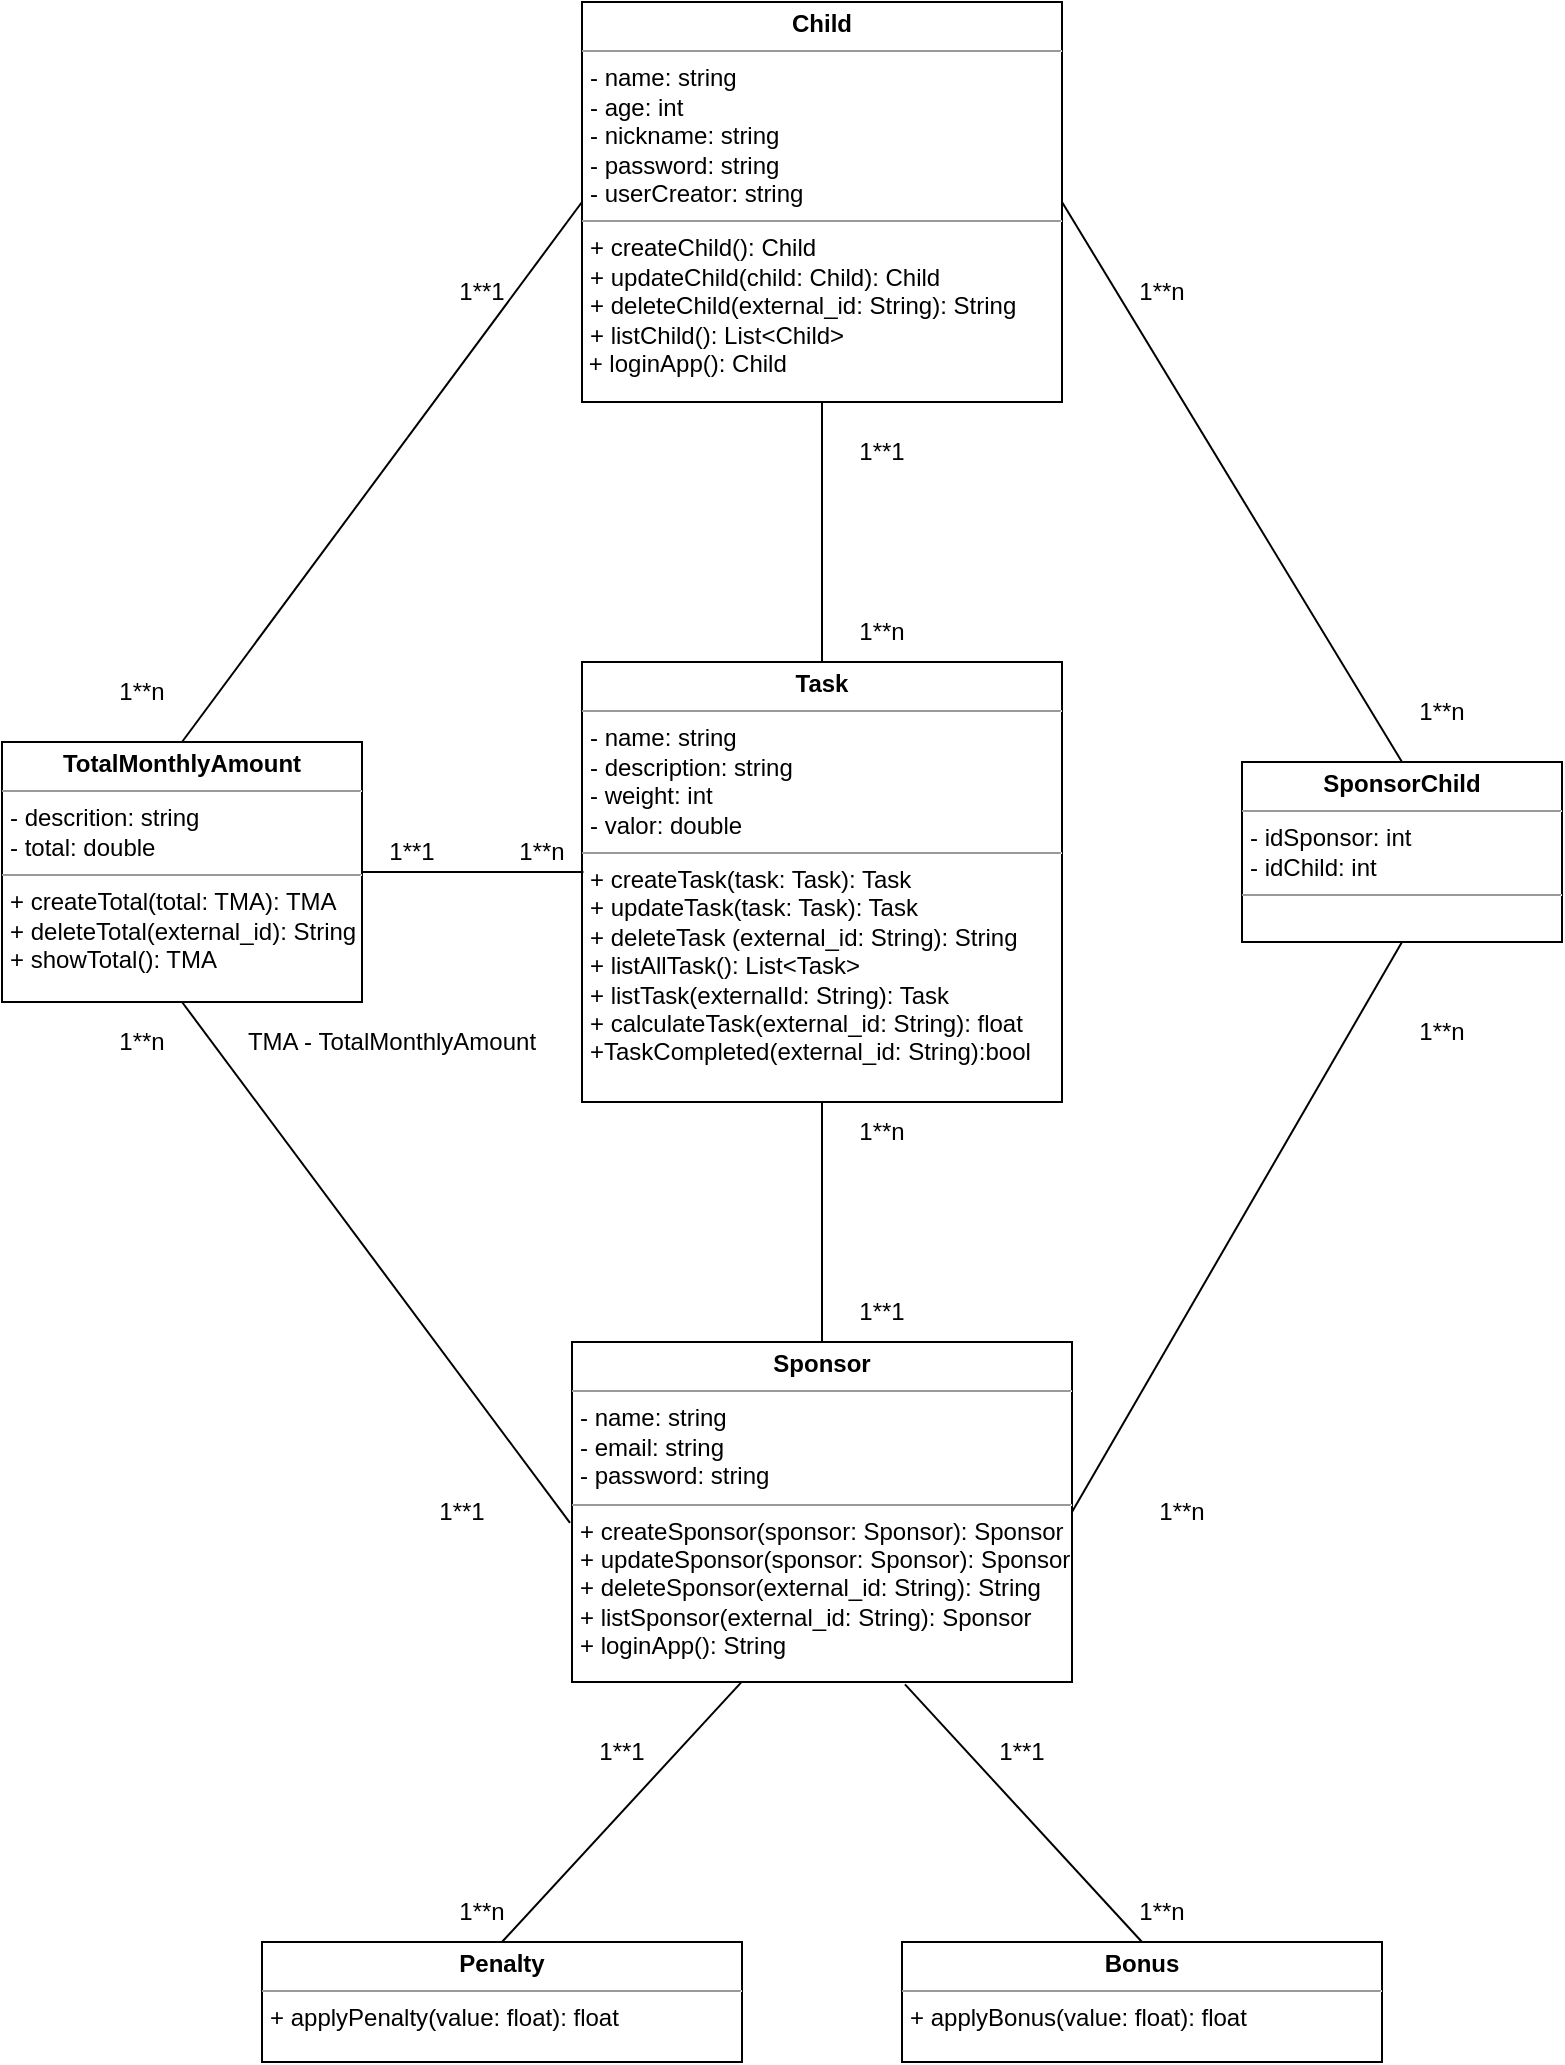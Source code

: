 <mxfile version="21.4.0" type="device">
  <diagram name="Page-1" id="lGCMH7KtWu7vIasApuW6">
    <mxGraphModel dx="880" dy="484" grid="1" gridSize="10" guides="1" tooltips="1" connect="1" arrows="1" fold="1" page="1" pageScale="1" pageWidth="850" pageHeight="1100" math="0" shadow="0">
      <root>
        <mxCell id="0" />
        <mxCell id="1" parent="0" />
        <mxCell id="6VntTzewP2smUPdBx_FQ-1" value="&lt;p style=&quot;margin:0px;margin-top:4px;text-align:center;&quot;&gt;&lt;b&gt;Sponsor&lt;/b&gt;&lt;/p&gt;&lt;hr size=&quot;1&quot;&gt;&lt;p style=&quot;margin:0px;margin-left:4px;&quot;&gt;&lt;span style=&quot;background-color: initial;&quot;&gt;- name: string&lt;/span&gt;&lt;br&gt;&lt;/p&gt;&lt;p style=&quot;margin:0px;margin-left:4px;&quot;&gt;- email: string&lt;/p&gt;&lt;p style=&quot;margin:0px;margin-left:4px;&quot;&gt;- password: string&lt;/p&gt;&lt;hr size=&quot;1&quot;&gt;&lt;p style=&quot;border-color: var(--border-color); margin: 0px 0px 0px 4px;&quot;&gt;+ createSponsor(sponsor: Sponsor): Sponsor&lt;/p&gt;&lt;p style=&quot;border-color: var(--border-color); margin: 0px 0px 0px 4px;&quot;&gt;+ updateSponsor(sponsor: Sponsor): Sponsor&lt;br style=&quot;border-color: var(--border-color);&quot;&gt;&lt;/p&gt;&lt;p style=&quot;border-color: var(--border-color); margin: 0px 0px 0px 4px;&quot;&gt;+ deleteSponsor(external_id: String): String&lt;/p&gt;&lt;p style=&quot;border-color: var(--border-color); margin: 0px 0px 0px 4px;&quot;&gt;+ listSponsor(external_id: String): Sponsor&lt;/p&gt;&lt;p style=&quot;margin:0px;margin-left:4px;&quot;&gt;+ loginApp(): String&lt;/p&gt;&lt;p style=&quot;margin:0px;margin-left:4px;&quot;&gt;&lt;br&gt;&lt;/p&gt;" style="verticalAlign=top;align=left;overflow=fill;fontSize=12;fontFamily=Helvetica;html=1;whiteSpace=wrap;" parent="1" vertex="1">
          <mxGeometry x="315" y="700" width="250" height="170" as="geometry" />
        </mxCell>
        <mxCell id="6VntTzewP2smUPdBx_FQ-5" value="&lt;p style=&quot;margin:0px;margin-top:4px;text-align:center;&quot;&gt;&lt;b&gt;Child&lt;/b&gt;&lt;/p&gt;&lt;hr size=&quot;1&quot;&gt;&lt;p style=&quot;margin:0px;margin-left:4px;&quot;&gt;&lt;span style=&quot;background-color: initial;&quot;&gt;- name: string&lt;/span&gt;&lt;br&gt;&lt;/p&gt;&lt;p style=&quot;margin:0px;margin-left:4px;&quot;&gt;- age: int&lt;/p&gt;&lt;p style=&quot;margin:0px;margin-left:4px;&quot;&gt;&lt;span style=&quot;background-color: initial;&quot;&gt;- nickname: string&lt;/span&gt;&lt;br&gt;&lt;/p&gt;&lt;p style=&quot;border-color: var(--border-color); margin: 0px 0px 0px 4px;&quot;&gt;- password: string&lt;/p&gt;&lt;p style=&quot;margin:0px;margin-left:4px;&quot;&gt;- userCreator: string&lt;/p&gt;&lt;hr size=&quot;1&quot;&gt;&lt;p style=&quot;margin:0px;margin-left:4px;&quot;&gt;+ createChild(): Child&lt;/p&gt;&lt;p style=&quot;margin:0px;margin-left:4px;&quot;&gt;+ updateChild(child: Child): Child&lt;br&gt;&lt;/p&gt;&lt;p style=&quot;margin:0px;margin-left:4px;&quot;&gt;+ deleteChild(external_id: String): String&lt;/p&gt;&lt;p style=&quot;margin:0px;margin-left:4px;&quot;&gt;+ listChild(): List&amp;lt;Child&amp;gt;&lt;br&gt;&lt;/p&gt;&lt;span style=&quot;background-color: initial;&quot;&gt;&amp;nbsp;+ loginApp(): Child&lt;/span&gt;" style="verticalAlign=top;align=left;overflow=fill;fontSize=12;fontFamily=Helvetica;html=1;whiteSpace=wrap;" parent="1" vertex="1">
          <mxGeometry x="320" y="30" width="240" height="200" as="geometry" />
        </mxCell>
        <mxCell id="6VntTzewP2smUPdBx_FQ-8" value="&lt;p style=&quot;margin:0px;margin-top:4px;text-align:center;&quot;&gt;&lt;b&gt;Task&lt;/b&gt;&lt;/p&gt;&lt;hr size=&quot;1&quot;&gt;&lt;p style=&quot;margin:0px;margin-left:4px;&quot;&gt;- name: string&lt;/p&gt;&lt;p style=&quot;margin:0px;margin-left:4px;&quot;&gt;- description: string&lt;span style=&quot;background-color: initial;&quot;&gt;&lt;br&gt;&lt;/span&gt;&lt;/p&gt;&lt;p style=&quot;margin:0px;margin-left:4px;&quot;&gt;&lt;span style=&quot;background-color: initial;&quot;&gt;- weight: int&lt;/span&gt;&lt;/p&gt;&lt;p style=&quot;margin:0px;margin-left:4px;&quot;&gt;&lt;span style=&quot;background-color: initial;&quot;&gt;- valor: double&lt;/span&gt;&lt;/p&gt;&lt;hr style=&quot;border-color: var(--border-color);&quot; size=&quot;1&quot;&gt;&lt;p style=&quot;border-color: var(--border-color); margin: 0px 0px 0px 4px;&quot;&gt;+ createTask(task: Task): Task&lt;/p&gt;&lt;p style=&quot;border-color: var(--border-color); margin: 0px 0px 0px 4px;&quot;&gt;+ updateTask(task: Task): Task&lt;/p&gt;&lt;p style=&quot;border-color: var(--border-color); margin: 0px 0px 0px 4px;&quot;&gt;+ deleteTask (external_id: String): String&lt;/p&gt;&lt;p style=&quot;border-color: var(--border-color); margin: 0px 0px 0px 4px;&quot;&gt;+ listAllTask(): List&amp;lt;Task&amp;gt;&lt;/p&gt;&lt;p style=&quot;border-color: var(--border-color); margin: 0px 0px 0px 4px;&quot;&gt;+ listTask(externalId: String): Task&lt;/p&gt;&lt;p style=&quot;border-color: var(--border-color); margin: 0px 0px 0px 4px;&quot;&gt;+ calculateTask(external_id: String): float&lt;br&gt;&lt;/p&gt;&lt;p style=&quot;border-color: var(--border-color); margin: 0px 0px 0px 4px;&quot;&gt;+TaskCompleted(external_id: String):bool&lt;/p&gt;" style="verticalAlign=top;align=left;overflow=fill;fontSize=12;fontFamily=Helvetica;html=1;whiteSpace=wrap;" parent="1" vertex="1">
          <mxGeometry x="320" y="360" width="240" height="220" as="geometry" />
        </mxCell>
        <mxCell id="6VntTzewP2smUPdBx_FQ-12" value="&lt;p style=&quot;margin:0px;margin-top:4px;text-align:center;&quot;&gt;&lt;b&gt;TotalMonthlyAmount&lt;/b&gt;&lt;br&gt;&lt;/p&gt;&lt;hr size=&quot;1&quot;&gt;&lt;p style=&quot;margin:0px;margin-left:4px;&quot;&gt;&lt;span style=&quot;background-color: initial;&quot;&gt;- descrition: string&lt;/span&gt;&lt;br&gt;&lt;/p&gt;&lt;p style=&quot;margin:0px;margin-left:4px;&quot;&gt;- total: double&lt;/p&gt;&lt;hr size=&quot;1&quot;&gt;&lt;p style=&quot;margin:0px;margin-left:4px;&quot;&gt;+ createTotal(total: TMA): TMA&lt;/p&gt;&lt;p style=&quot;margin:0px;margin-left:4px;&quot;&gt;+ deleteTotal(external_id): String&lt;/p&gt;&lt;p style=&quot;margin:0px;margin-left:4px;&quot;&gt;+ showTotal(): TMA&lt;/p&gt;" style="verticalAlign=top;align=left;overflow=fill;fontSize=12;fontFamily=Helvetica;html=1;whiteSpace=wrap;" parent="1" vertex="1">
          <mxGeometry x="30" y="400" width="180" height="130" as="geometry" />
        </mxCell>
        <mxCell id="DOYxekTHyaFO2Itq2V2q-3" value="&lt;p style=&quot;border-color: var(--border-color); margin: 4px 0px 0px; text-align: center;&quot;&gt;&lt;b style=&quot;border-color: var(--border-color);&quot;&gt;Bonus&lt;/b&gt;&lt;/p&gt;&lt;hr style=&quot;border-color: var(--border-color);&quot; size=&quot;1&quot;&gt;&lt;p style=&quot;border-color: var(--border-color); margin: 0px 0px 0px 4px;&quot;&gt;+ applyBonus(value: float): float&lt;/p&gt;&lt;p style=&quot;border-color: var(--border-color); margin: 0px 0px 0px 4px;&quot;&gt;&lt;br style=&quot;border-color: var(--border-color);&quot;&gt;&lt;/p&gt;" style="verticalAlign=top;align=left;overflow=fill;fontSize=12;fontFamily=Helvetica;html=1;whiteSpace=wrap;" parent="1" vertex="1">
          <mxGeometry x="480" y="1000" width="240" height="60" as="geometry" />
        </mxCell>
        <mxCell id="DOYxekTHyaFO2Itq2V2q-5" value="&lt;p style=&quot;margin:0px;margin-top:4px;text-align:center;&quot;&gt;&lt;b&gt;Penalty&lt;/b&gt;&lt;br&gt;&lt;/p&gt;&lt;hr size=&quot;1&quot;&gt;&lt;p style=&quot;margin:0px;margin-left:4px;&quot;&gt;&lt;/p&gt;&lt;p style=&quot;margin:0px;margin-left:4px;&quot;&gt;+ apply&lt;span style=&quot;border-color: var(--border-color); text-align: center;&quot;&gt;Penalty&lt;/span&gt;(value: float): float&lt;/p&gt;&lt;p style=&quot;margin:0px;margin-left:4px;&quot;&gt;&lt;br&gt;&lt;/p&gt;&lt;p style=&quot;margin:0px;margin-left:4px;&quot;&gt;&lt;br&gt;&lt;/p&gt;" style="verticalAlign=top;align=left;overflow=fill;fontSize=12;fontFamily=Helvetica;html=1;whiteSpace=wrap;" parent="1" vertex="1">
          <mxGeometry x="160" y="1000" width="240" height="60" as="geometry" />
        </mxCell>
        <mxCell id="DOYxekTHyaFO2Itq2V2q-7" value="" style="endArrow=none;html=1;rounded=0;exitX=0.5;exitY=1;exitDx=0;exitDy=0;entryX=1;entryY=0.5;entryDx=0;entryDy=0;" parent="1" source="DOYxekTHyaFO2Itq2V2q-9" target="6VntTzewP2smUPdBx_FQ-1" edge="1">
          <mxGeometry x="-0.893" y="16" width="50" height="50" relative="1" as="geometry">
            <mxPoint x="639" y="470" as="sourcePoint" />
            <mxPoint x="625" y="600" as="targetPoint" />
            <mxPoint as="offset" />
          </mxGeometry>
        </mxCell>
        <mxCell id="DOYxekTHyaFO2Itq2V2q-9" value="&lt;p style=&quot;margin:0px;margin-top:4px;text-align:center;&quot;&gt;&lt;b&gt;SponsorChild&lt;/b&gt;&lt;/p&gt;&lt;hr size=&quot;1&quot;&gt;&lt;p style=&quot;margin:0px;margin-left:4px;&quot;&gt;&lt;span style=&quot;background-color: initial;&quot;&gt;- idSponsor: int&lt;/span&gt;&lt;br&gt;&lt;/p&gt;&lt;p style=&quot;margin:0px;margin-left:4px;&quot;&gt;- idChild: int&lt;/p&gt;&lt;hr size=&quot;1&quot;&gt;&lt;p style=&quot;margin:0px;margin-left:4px;&quot;&gt;&lt;br&gt;&lt;/p&gt;" style="verticalAlign=top;align=left;overflow=fill;fontSize=12;fontFamily=Helvetica;html=1;whiteSpace=wrap;" parent="1" vertex="1">
          <mxGeometry x="650" y="410" width="160" height="90" as="geometry" />
        </mxCell>
        <mxCell id="DOYxekTHyaFO2Itq2V2q-10" value="" style="endArrow=none;html=1;rounded=0;entryX=0.5;entryY=0;entryDx=0;entryDy=0;exitX=1;exitY=0.5;exitDx=0;exitDy=0;" parent="1" source="6VntTzewP2smUPdBx_FQ-5" target="DOYxekTHyaFO2Itq2V2q-9" edge="1">
          <mxGeometry x="0.838" y="24" width="50" height="50" relative="1" as="geometry">
            <mxPoint x="435" y="425" as="sourcePoint" />
            <mxPoint x="545" y="440" as="targetPoint" />
            <mxPoint as="offset" />
          </mxGeometry>
        </mxCell>
        <mxCell id="DOYxekTHyaFO2Itq2V2q-13" value="" style="endArrow=none;html=1;rounded=0;entryX=0.5;entryY=1;entryDx=0;entryDy=0;exitX=0.5;exitY=0;exitDx=0;exitDy=0;" parent="1" source="6VntTzewP2smUPdBx_FQ-8" target="6VntTzewP2smUPdBx_FQ-5" edge="1">
          <mxGeometry x="0.556" y="-15" width="50" height="50" relative="1" as="geometry">
            <mxPoint x="155" y="640" as="sourcePoint" />
            <mxPoint x="205" y="590" as="targetPoint" />
            <mxPoint as="offset" />
          </mxGeometry>
        </mxCell>
        <mxCell id="DOYxekTHyaFO2Itq2V2q-14" value="" style="endArrow=none;html=1;rounded=0;entryX=0.5;entryY=1;entryDx=0;entryDy=0;exitX=-0.004;exitY=0.532;exitDx=0;exitDy=0;exitPerimeter=0;" parent="1" source="6VntTzewP2smUPdBx_FQ-1" target="6VntTzewP2smUPdBx_FQ-12" edge="1">
          <mxGeometry x="-0.669" y="35" width="50" height="50" relative="1" as="geometry">
            <mxPoint x="95" y="850" as="sourcePoint" />
            <mxPoint x="269" y="620" as="targetPoint" />
            <mxPoint y="1" as="offset" />
          </mxGeometry>
        </mxCell>
        <mxCell id="DOYxekTHyaFO2Itq2V2q-15" value="" style="endArrow=none;html=1;rounded=0;" parent="1" source="6VntTzewP2smUPdBx_FQ-1" target="6VntTzewP2smUPdBx_FQ-8" edge="1">
          <mxGeometry x="-0.714" y="-30" width="50" height="50" relative="1" as="geometry">
            <mxPoint x="330" y="750" as="sourcePoint" />
            <mxPoint x="30" y="595" as="targetPoint" />
            <mxPoint as="offset" />
          </mxGeometry>
        </mxCell>
        <mxCell id="DOYxekTHyaFO2Itq2V2q-18" value="1**n" style="text;html=1;strokeColor=none;fillColor=none;align=center;verticalAlign=middle;whiteSpace=wrap;rounded=0;" parent="1" vertex="1">
          <mxGeometry x="440" y="330" width="60" height="30" as="geometry" />
        </mxCell>
        <mxCell id="DOYxekTHyaFO2Itq2V2q-21" value="1**n" style="text;html=1;strokeColor=none;fillColor=none;align=center;verticalAlign=middle;whiteSpace=wrap;rounded=0;" parent="1" vertex="1">
          <mxGeometry x="70" y="535" width="60" height="30" as="geometry" />
        </mxCell>
        <mxCell id="DOYxekTHyaFO2Itq2V2q-23" value="1**n" style="text;html=1;strokeColor=none;fillColor=none;align=center;verticalAlign=middle;whiteSpace=wrap;rounded=0;" parent="1" vertex="1">
          <mxGeometry x="440" y="580" width="60" height="30" as="geometry" />
        </mxCell>
        <mxCell id="DOYxekTHyaFO2Itq2V2q-25" value="" style="endArrow=none;html=1;rounded=0;entryX=0.003;entryY=0.477;entryDx=0;entryDy=0;exitX=1;exitY=0.5;exitDx=0;exitDy=0;entryPerimeter=0;" parent="1" source="6VntTzewP2smUPdBx_FQ-12" target="6VntTzewP2smUPdBx_FQ-8" edge="1">
          <mxGeometry width="50" height="50" relative="1" as="geometry">
            <mxPoint x="200" y="470" as="sourcePoint" />
            <mxPoint x="330" y="475" as="targetPoint" />
          </mxGeometry>
        </mxCell>
        <mxCell id="DOYxekTHyaFO2Itq2V2q-29" value="1**n" style="text;html=1;strokeColor=none;fillColor=none;align=center;verticalAlign=middle;whiteSpace=wrap;rounded=0;" parent="1" vertex="1">
          <mxGeometry x="580" y="160" width="60" height="30" as="geometry" />
        </mxCell>
        <mxCell id="DOYxekTHyaFO2Itq2V2q-30" value="1**n" style="text;html=1;strokeColor=none;fillColor=none;align=center;verticalAlign=middle;whiteSpace=wrap;rounded=0;" parent="1" vertex="1">
          <mxGeometry x="590" y="770" width="60" height="30" as="geometry" />
        </mxCell>
        <mxCell id="DOYxekTHyaFO2Itq2V2q-31" value="1**1" style="text;html=1;strokeColor=none;fillColor=none;align=center;verticalAlign=middle;whiteSpace=wrap;rounded=0;" parent="1" vertex="1">
          <mxGeometry x="210" y="440" width="50" height="30" as="geometry" />
        </mxCell>
        <mxCell id="DOYxekTHyaFO2Itq2V2q-32" value="1**n" style="text;html=1;strokeColor=none;fillColor=none;align=center;verticalAlign=middle;whiteSpace=wrap;rounded=0;" parent="1" vertex="1">
          <mxGeometry x="270" y="440" width="60" height="30" as="geometry" />
        </mxCell>
        <mxCell id="DOYxekTHyaFO2Itq2V2q-38" value="" style="endArrow=none;html=1;rounded=0;entryX=0.5;entryY=0;entryDx=0;entryDy=0;exitX=0.338;exitY=1.002;exitDx=0;exitDy=0;exitPerimeter=0;" parent="1" source="6VntTzewP2smUPdBx_FQ-1" target="DOYxekTHyaFO2Itq2V2q-5" edge="1">
          <mxGeometry width="50" height="50" relative="1" as="geometry">
            <mxPoint x="400" y="880" as="sourcePoint" />
            <mxPoint x="270" y="730" as="targetPoint" />
          </mxGeometry>
        </mxCell>
        <mxCell id="DOYxekTHyaFO2Itq2V2q-39" value="" style="endArrow=none;html=1;rounded=0;entryX=0.5;entryY=0;entryDx=0;entryDy=0;exitX=0.666;exitY=1.007;exitDx=0;exitDy=0;exitPerimeter=0;" parent="1" source="6VntTzewP2smUPdBx_FQ-1" target="DOYxekTHyaFO2Itq2V2q-3" edge="1">
          <mxGeometry width="50" height="50" relative="1" as="geometry">
            <mxPoint x="490" y="840" as="sourcePoint" />
            <mxPoint x="220" y="727" as="targetPoint" />
          </mxGeometry>
        </mxCell>
        <mxCell id="DOYxekTHyaFO2Itq2V2q-40" value="1**n" style="text;html=1;strokeColor=none;fillColor=none;align=center;verticalAlign=middle;whiteSpace=wrap;rounded=0;" parent="1" vertex="1">
          <mxGeometry x="580" y="970" width="60" height="30" as="geometry" />
        </mxCell>
        <mxCell id="DOYxekTHyaFO2Itq2V2q-41" value="1**1" style="text;html=1;strokeColor=none;fillColor=none;align=center;verticalAlign=middle;whiteSpace=wrap;rounded=0;" parent="1" vertex="1">
          <mxGeometry x="510" y="890" width="60" height="30" as="geometry" />
        </mxCell>
        <mxCell id="DOYxekTHyaFO2Itq2V2q-42" value="1**n" style="text;html=1;strokeColor=none;fillColor=none;align=center;verticalAlign=middle;whiteSpace=wrap;rounded=0;" parent="1" vertex="1">
          <mxGeometry x="240" y="970" width="60" height="30" as="geometry" />
        </mxCell>
        <mxCell id="DOYxekTHyaFO2Itq2V2q-46" value="1**1" style="text;html=1;strokeColor=none;fillColor=none;align=center;verticalAlign=middle;whiteSpace=wrap;rounded=0;" parent="1" vertex="1">
          <mxGeometry x="310" y="890" width="60" height="30" as="geometry" />
        </mxCell>
        <mxCell id="DOYxekTHyaFO2Itq2V2q-50" value="" style="endArrow=none;html=1;rounded=0;exitX=0;exitY=0.5;exitDx=0;exitDy=0;entryX=0.5;entryY=0;entryDx=0;entryDy=0;" parent="1" source="6VntTzewP2smUPdBx_FQ-5" target="6VntTzewP2smUPdBx_FQ-12" edge="1">
          <mxGeometry x="-0.695" y="-5" width="50" height="50" relative="1" as="geometry">
            <mxPoint x="356" y="266" as="sourcePoint" />
            <mxPoint x="189.06" y="310.27" as="targetPoint" />
            <mxPoint x="1" as="offset" />
          </mxGeometry>
        </mxCell>
        <mxCell id="DOYxekTHyaFO2Itq2V2q-52" value="1**1" style="text;html=1;strokeColor=none;fillColor=none;align=center;verticalAlign=middle;whiteSpace=wrap;rounded=0;" parent="1" vertex="1">
          <mxGeometry x="240" y="160" width="60" height="30" as="geometry" />
        </mxCell>
        <mxCell id="DOYxekTHyaFO2Itq2V2q-53" value="1**n" style="text;html=1;strokeColor=none;fillColor=none;align=center;verticalAlign=middle;whiteSpace=wrap;rounded=0;" parent="1" vertex="1">
          <mxGeometry x="70" y="360" width="60" height="30" as="geometry" />
        </mxCell>
        <mxCell id="3S3kbYt3LBPiHiRYPEaV-1" value="1**1" style="text;html=1;strokeColor=none;fillColor=none;align=center;verticalAlign=middle;whiteSpace=wrap;rounded=0;" parent="1" vertex="1">
          <mxGeometry x="230" y="770" width="60" height="30" as="geometry" />
        </mxCell>
        <mxCell id="3S3kbYt3LBPiHiRYPEaV-3" value="1**1" style="text;html=1;strokeColor=none;fillColor=none;align=center;verticalAlign=middle;whiteSpace=wrap;rounded=0;" parent="1" vertex="1">
          <mxGeometry x="440" y="670" width="60" height="30" as="geometry" />
        </mxCell>
        <mxCell id="3S3kbYt3LBPiHiRYPEaV-4" value="1**n" style="text;html=1;strokeColor=none;fillColor=none;align=center;verticalAlign=middle;whiteSpace=wrap;rounded=0;" parent="1" vertex="1">
          <mxGeometry x="720" y="370" width="60" height="30" as="geometry" />
        </mxCell>
        <mxCell id="3S3kbYt3LBPiHiRYPEaV-5" value="1**n" style="text;html=1;strokeColor=none;fillColor=none;align=center;verticalAlign=middle;whiteSpace=wrap;rounded=0;" parent="1" vertex="1">
          <mxGeometry x="720" y="530" width="60" height="30" as="geometry" />
        </mxCell>
        <mxCell id="3S3kbYt3LBPiHiRYPEaV-6" value="1**1" style="text;html=1;strokeColor=none;fillColor=none;align=center;verticalAlign=middle;whiteSpace=wrap;rounded=0;" parent="1" vertex="1">
          <mxGeometry x="440" y="240" width="60" height="30" as="geometry" />
        </mxCell>
        <mxCell id="3S3kbYt3LBPiHiRYPEaV-8" value="TMA -&amp;nbsp;TotalMonthlyAmount" style="text;html=1;strokeColor=none;fillColor=none;align=center;verticalAlign=middle;whiteSpace=wrap;rounded=0;" parent="1" vertex="1">
          <mxGeometry x="135" y="535" width="180" height="30" as="geometry" />
        </mxCell>
      </root>
    </mxGraphModel>
  </diagram>
</mxfile>
